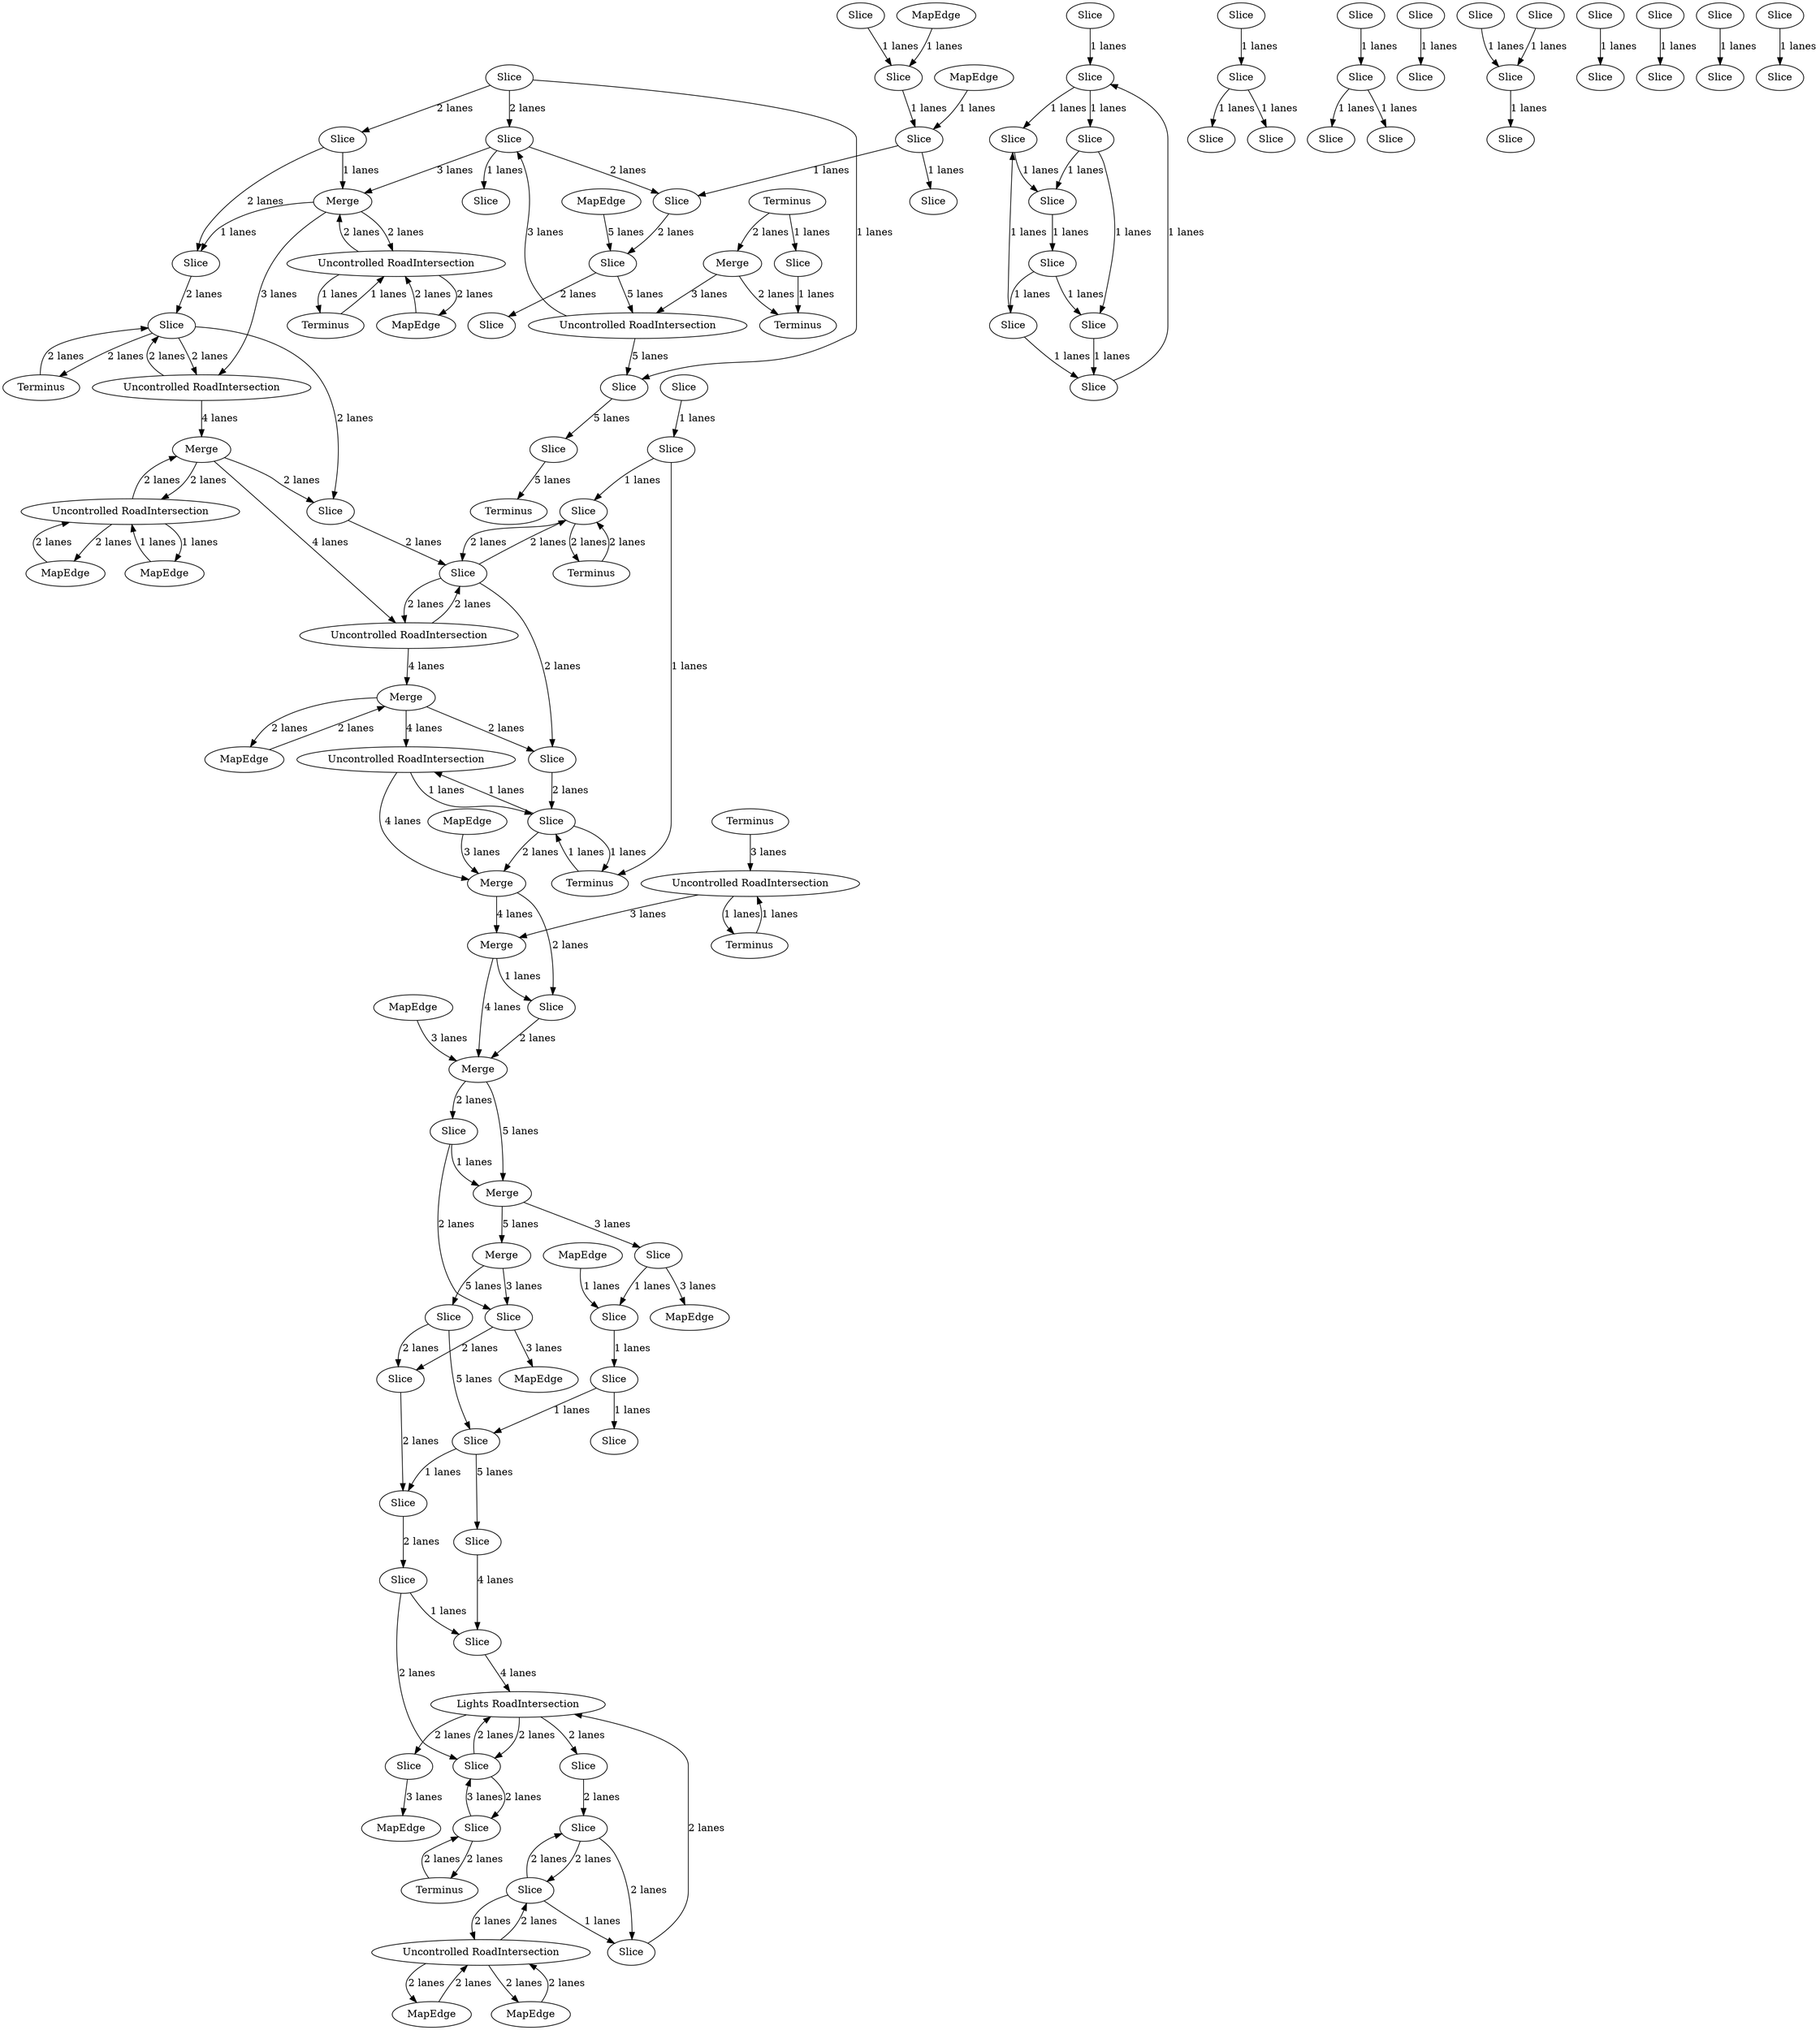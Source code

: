 digraph {
    0 [ label = "Slice" ]
    1 [ label = "Merge" ]
    2 [ label = "MapEdge" ]
    3 [ label = "Merge" ]
    4 [ label = "MapEdge" ]
    5 [ label = "Merge" ]
    6 [ label = "MapEdge" ]
    7 [ label = "Merge" ]
    8 [ label = "Uncontrolled RoadIntersection" ]
    9 [ label = "Slice" ]
    10 [ label = "MapEdge" ]
    11 [ label = "MapEdge" ]
    12 [ label = "Slice" ]
    13 [ label = "Slice" ]
    14 [ label = "Uncontrolled RoadIntersection" ]
    15 [ label = "Terminus" ]
    16 [ label = "MapEdge" ]
    17 [ label = "Merge" ]
    18 [ label = "MapEdge" ]
    19 [ label = "Slice" ]
    20 [ label = "Slice" ]
    21 [ label = "Uncontrolled RoadIntersection" ]
    22 [ label = "Terminus" ]
    23 [ label = "Uncontrolled RoadIntersection" ]
    24 [ label = "Slice" ]
    25 [ label = "MapEdge" ]
    26 [ label = "Uncontrolled RoadIntersection" ]
    27 [ label = "MapEdge" ]
    28 [ label = "Slice" ]
    29 [ label = "Slice" ]
    30 [ label = "Slice" ]
    31 [ label = "Slice" ]
    32 [ label = "Lights RoadIntersection" ]
    33 [ label = "Slice" ]
    34 [ label = "Slice" ]
    35 [ label = "Slice" ]
    36 [ label = "Slice" ]
    37 [ label = "Terminus" ]
    38 [ label = "Slice" ]
    39 [ label = "Terminus" ]
    40 [ label = "Merge" ]
    41 [ label = "MapEdge" ]
    42 [ label = "Slice" ]
    43 [ label = "Slice" ]
    44 [ label = "Slice" ]
    45 [ label = "Slice" ]
    46 [ label = "Slice" ]
    47 [ label = "Slice" ]
    48 [ label = "Slice" ]
    49 [ label = "Slice" ]
    50 [ label = "MapEdge" ]
    51 [ label = "Uncontrolled RoadIntersection" ]
    52 [ label = "Slice" ]
    53 [ label = "Slice" ]
    54 [ label = "Slice" ]
    55 [ label = "Slice" ]
    56 [ label = "Terminus" ]
    57 [ label = "Slice" ]
    58 [ label = "Merge" ]
    59 [ label = "Terminus" ]
    60 [ label = "Terminus" ]
    61 [ label = "Slice" ]
    62 [ label = "Slice" ]
    63 [ label = "Slice" ]
    64 [ label = "Slice" ]
    65 [ label = "MapEdge" ]
    66 [ label = "Slice" ]
    67 [ label = "Slice" ]
    68 [ label = "Merge" ]
    69 [ label = "Merge" ]
    70 [ label = "Slice" ]
    71 [ label = "Slice" ]
    72 [ label = "Slice" ]
    73 [ label = "Slice" ]
    74 [ label = "Terminus" ]
    75 [ label = "Slice" ]
    76 [ label = "Slice" ]
    77 [ label = "Slice" ]
    78 [ label = "Slice" ]
    79 [ label = "Slice" ]
    80 [ label = "Slice" ]
    81 [ label = "MapEdge" ]
    82 [ label = "Slice" ]
    83 [ label = "Slice" ]
    84 [ label = "Slice" ]
    85 [ label = "MapEdge" ]
    86 [ label = "Slice" ]
    87 [ label = "Slice" ]
    88 [ label = "Slice" ]
    89 [ label = "Slice" ]
    90 [ label = "Uncontrolled RoadIntersection" ]
    91 [ label = "Terminus" ]
    92 [ label = "Slice" ]
    93 [ label = "Slice" ]
    94 [ label = "Slice" ]
    95 [ label = "Slice" ]
    96 [ label = "Slice" ]
    97 [ label = "Slice" ]
    98 [ label = "Uncontrolled RoadIntersection" ]
    99 [ label = "Terminus" ]
    100 [ label = "Slice" ]
    101 [ label = "Slice" ]
    102 [ label = "MapEdge" ]
    103 [ label = "Slice" ]
    104 [ label = "Slice" ]
    105 [ label = "Slice" ]
    106 [ label = "Slice" ]
    107 [ label = "Slice" ]
    108 [ label = "Slice" ]
    109 [ label = "Slice" ]
    110 [ label = "Slice" ]
    111 [ label = "Slice" ]
    112 [ label = "Slice" ]
    113 [ label = "Slice" ]
    114 [ label = "Slice" ]
    115 [ label = "Slice" ]
    116 [ label = "Slice" ]
    117 [ label = "Slice" ]
    0 -> 1 [ label = "1 lanes" ]
    2 -> 3 [ label = "2 lanes" ]
    3 -> 2 [ label = "2 lanes" ]
    4 -> 26 [ label = "2 lanes" ]
    26 -> 4 [ label = "2 lanes" ]
    26 -> 5 [ label = "2 lanes" ]
    5 -> 26 [ label = "2 lanes" ]
    6 -> 98 [ label = "2 lanes" ]
    98 -> 6 [ label = "2 lanes" ]
    98 -> 7 [ label = "2 lanes" ]
    7 -> 98 [ label = "2 lanes" ]
    8 -> 9 [ label = "2 lanes" ]
    9 -> 8 [ label = "2 lanes" ]
    10 -> 68 [ label = "3 lanes" ]
    11 -> 20 [ label = "1 lanes" ]
    20 -> 13 [ label = "1 lanes" ]
    13 -> 38 [ label = "1 lanes" ]
    38 -> 12 [ label = "1 lanes" ]
    14 -> 66 [ label = "2 lanes" ]
    66 -> 14 [ label = "2 lanes" ]
    66 -> 111 [ label = "2 lanes" ]
    111 -> 66 [ label = "2 lanes" ]
    111 -> 15 [ label = "2 lanes" ]
    15 -> 111 [ label = "2 lanes" ]
    16 -> 69 [ label = "3 lanes" ]
    17 -> 70 [ label = "3 lanes" ]
    70 -> 18 [ label = "3 lanes" ]
    19 -> 20 [ label = "1 lanes" ]
    21 -> 67 [ label = "1 lanes" ]
    67 -> 21 [ label = "1 lanes" ]
    67 -> 22 [ label = "1 lanes" ]
    22 -> 67 [ label = "1 lanes" ]
    23 -> 24 [ label = "5 lanes" ]
    25 -> 75 [ label = "5 lanes" ]
    26 -> 27 [ label = "1 lanes" ]
    27 -> 26 [ label = "1 lanes" ]
    13 -> 28 [ label = "1 lanes" ]
    29 -> 116 [ label = "1 lanes" ]
    116 -> 113 [ label = "1 lanes" ]
    113 -> 115 [ label = "1 lanes" ]
    115 -> 29 [ label = "1 lanes" ]
    30 -> 31 [ label = "2 lanes" ]
    32 -> 33 [ label = "2 lanes" ]
    34 -> 35 [ label = "4 lanes" ]
    61 -> 7 [ label = "3 lanes" ]
    7 -> 8 [ label = "3 lanes" ]
    36 -> 37 [ label = "5 lanes" ]
    1 -> 17 [ label = "5 lanes" ]
    17 -> 100 [ label = "5 lanes" ]
    100 -> 38 [ label = "5 lanes" ]
    38 -> 34 [ label = "5 lanes" ]
    39 -> 90 [ label = "3 lanes" ]
    90 -> 40 [ label = "3 lanes" ]
    41 -> 51 [ label = "2 lanes" ]
    51 -> 41 [ label = "2 lanes" ]
    51 -> 42 [ label = "2 lanes" ]
    42 -> 51 [ label = "2 lanes" ]
    43 -> 32 [ label = "2 lanes" ]
    32 -> 43 [ label = "2 lanes" ]
    44 -> 45 [ label = "1 lanes" ]
    46 -> 44 [ label = "1 lanes" ]
    44 -> 47 [ label = "1 lanes" ]
    48 -> 86 [ label = "1 lanes" ]
    86 -> 49 [ label = "1 lanes" ]
    50 -> 51 [ label = "2 lanes" ]
    51 -> 50 [ label = "2 lanes" ]
    52 -> 53 [ label = "1 lanes" ]
    21 -> 68 [ label = "4 lanes" ]
    68 -> 40 [ label = "4 lanes" ]
    9 -> 54 [ label = "2 lanes" ]
    55 -> 35 [ label = "1 lanes" ]
    56 -> 57 [ label = "2 lanes" ]
    57 -> 56 [ label = "2 lanes" ]
    58 -> 23 [ label = "3 lanes" ]
    58 -> 59 [ label = "2 lanes" ]
    60 -> 58 [ label = "2 lanes" ]
    23 -> 61 [ label = "3 lanes" ]
    62 -> 71 [ label = "2 lanes" ]
    71 -> 95 [ label = "2 lanes" ]
    95 -> 9 [ label = "2 lanes" ]
    62 -> 24 [ label = "1 lanes" ]
    29 -> 63 [ label = "1 lanes" ]
    64 -> 29 [ label = "1 lanes" ]
    63 -> 117 [ label = "1 lanes" ]
    117 -> 112 [ label = "1 lanes" ]
    112 -> 114 [ label = "1 lanes" ]
    114 -> 63 [ label = "1 lanes" ]
    1 -> 19 [ label = "3 lanes" ]
    19 -> 65 [ label = "3 lanes" ]
    54 -> 66 [ label = "2 lanes" ]
    66 -> 72 [ label = "2 lanes" ]
    72 -> 67 [ label = "2 lanes" ]
    67 -> 68 [ label = "2 lanes" ]
    68 -> 73 [ label = "2 lanes" ]
    73 -> 69 [ label = "2 lanes" ]
    69 -> 0 [ label = "2 lanes" ]
    0 -> 70 [ label = "2 lanes" ]
    70 -> 101 [ label = "2 lanes" ]
    101 -> 12 [ label = "2 lanes" ]
    12 -> 55 [ label = "2 lanes" ]
    55 -> 43 [ label = "2 lanes" ]
    71 -> 7 [ label = "1 lanes" ]
    3 -> 72 [ label = "2 lanes" ]
    40 -> 73 [ label = "1 lanes" ]
    5 -> 54 [ label = "2 lanes" ]
    9 -> 74 [ label = "2 lanes" ]
    74 -> 9 [ label = "2 lanes" ]
    75 -> 76 [ label = "2 lanes" ]
    77 -> 103 [ label = "1 lanes" ]
    103 -> 82 [ label = "1 lanes" ]
    82 -> 78 [ label = "1 lanes" ]
    79 -> 75 [ label = "2 lanes" ]
    32 -> 80 [ label = "2 lanes" ]
    81 -> 82 [ label = "1 lanes" ]
    82 -> 79 [ label = "1 lanes" ]
    42 -> 31 [ label = "1 lanes" ]
    83 -> 89 [ label = "1 lanes" ]
    89 -> 84 [ label = "1 lanes" ]
    57 -> 43 [ label = "3 lanes" ]
    43 -> 57 [ label = "2 lanes" ]
    80 -> 30 [ label = "2 lanes" ]
    42 -> 30 [ label = "2 lanes" ]
    30 -> 42 [ label = "2 lanes" ]
    31 -> 32 [ label = "2 lanes" ]
    33 -> 85 [ label = "3 lanes" ]
    35 -> 32 [ label = "4 lanes" ]
    86 -> 87 [ label = "1 lanes" ]
    88 -> 89 [ label = "1 lanes" ]
    90 -> 91 [ label = "1 lanes" ]
    91 -> 90 [ label = "1 lanes" ]
    61 -> 79 [ label = "2 lanes" ]
    62 -> 61 [ label = "2 lanes" ]
    92 -> 93 [ label = "1 lanes" ]
    61 -> 94 [ label = "1 lanes" ]
    75 -> 23 [ label = "5 lanes" ]
    7 -> 95 [ label = "1 lanes" ]
    96 -> 97 [ label = "1 lanes" ]
    108 -> 59 [ label = "1 lanes" ]
    24 -> 36 [ label = "5 lanes" ]
    98 -> 99 [ label = "1 lanes" ]
    99 -> 98 [ label = "1 lanes" ]
    100 -> 101 [ label = "2 lanes" ]
    102 -> 103 [ label = "1 lanes" ]
    104 -> 105 [ label = "1 lanes" ]
    106 -> 107 [ label = "1 lanes" ]
    60 -> 108 [ label = "1 lanes" ]
    109 -> 110 [ label = "1 lanes" ]
    110 -> 22 [ label = "1 lanes" ]
    110 -> 111 [ label = "1 lanes" ]
    112 -> 113 [ label = "1 lanes" ]
    114 -> 115 [ label = "1 lanes" ]
    116 -> 117 [ label = "1 lanes" ]
    69 -> 1 [ label = "5 lanes" ]
    40 -> 69 [ label = "4 lanes" ]
    14 -> 3 [ label = "4 lanes" ]
    5 -> 14 [ label = "4 lanes" ]
    8 -> 5 [ label = "4 lanes" ]
    3 -> 21 [ label = "4 lanes" ]
}
